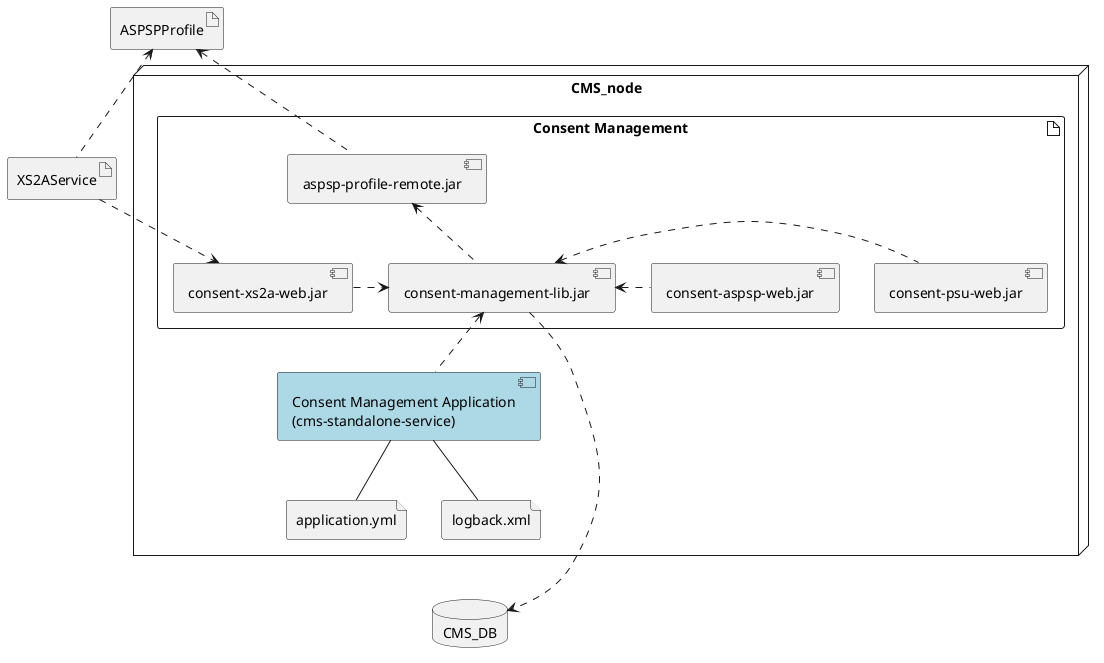 @startuml
artifact "XS2AService"

artifact "ASPSPProfile"

ASPSPProfile <.. XS2AService

database CMS_DB

node CMS_node{
artifact "Consent Management" as CMS {

        component "consent-xs2a-web.jar" as cms_xs2a_api

        component "aspsp-profile-remote.jar" as profile_remote

        component "consent-psu-web.jar" as cms_psu_api
        component "consent-aspsp-web.jar" as cms_aspsp_api



        component "consent-management-lib.jar" as cms_lib

        cms_xs2a_api .> cms_lib
        profile_remote <.. cms_lib

        cms_lib <. cms_psu_api
        cms_lib <. cms_aspsp_api

}
    component "Consent Management Application\n(cms-standalone-service)" as main #lightblue
   file "application.yml" as config
   file "logback.xml" as logback

    main -- config
   main -- logback
   cms_lib <.. main
}
ASPSPProfile <.. profile_remote
XS2AService .> cms_xs2a_api


config -[hidden]- CMS_DB


cms_lib ..> CMS_DB


@enduml

